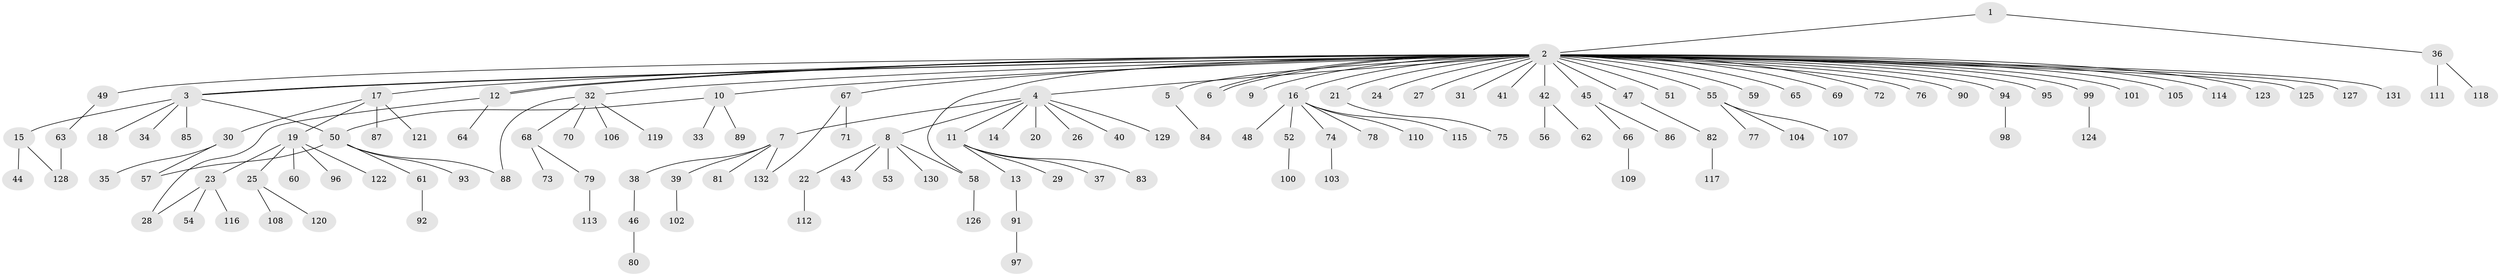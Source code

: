 // Generated by graph-tools (version 1.1) at 2025/49/03/09/25 03:49:52]
// undirected, 132 vertices, 141 edges
graph export_dot {
graph [start="1"]
  node [color=gray90,style=filled];
  1;
  2;
  3;
  4;
  5;
  6;
  7;
  8;
  9;
  10;
  11;
  12;
  13;
  14;
  15;
  16;
  17;
  18;
  19;
  20;
  21;
  22;
  23;
  24;
  25;
  26;
  27;
  28;
  29;
  30;
  31;
  32;
  33;
  34;
  35;
  36;
  37;
  38;
  39;
  40;
  41;
  42;
  43;
  44;
  45;
  46;
  47;
  48;
  49;
  50;
  51;
  52;
  53;
  54;
  55;
  56;
  57;
  58;
  59;
  60;
  61;
  62;
  63;
  64;
  65;
  66;
  67;
  68;
  69;
  70;
  71;
  72;
  73;
  74;
  75;
  76;
  77;
  78;
  79;
  80;
  81;
  82;
  83;
  84;
  85;
  86;
  87;
  88;
  89;
  90;
  91;
  92;
  93;
  94;
  95;
  96;
  97;
  98;
  99;
  100;
  101;
  102;
  103;
  104;
  105;
  106;
  107;
  108;
  109;
  110;
  111;
  112;
  113;
  114;
  115;
  116;
  117;
  118;
  119;
  120;
  121;
  122;
  123;
  124;
  125;
  126;
  127;
  128;
  129;
  130;
  131;
  132;
  1 -- 2;
  1 -- 36;
  2 -- 3;
  2 -- 3;
  2 -- 4;
  2 -- 5;
  2 -- 6;
  2 -- 6;
  2 -- 9;
  2 -- 10;
  2 -- 12;
  2 -- 12;
  2 -- 16;
  2 -- 17;
  2 -- 21;
  2 -- 24;
  2 -- 27;
  2 -- 31;
  2 -- 32;
  2 -- 41;
  2 -- 42;
  2 -- 45;
  2 -- 47;
  2 -- 49;
  2 -- 51;
  2 -- 55;
  2 -- 58;
  2 -- 59;
  2 -- 65;
  2 -- 67;
  2 -- 69;
  2 -- 72;
  2 -- 76;
  2 -- 90;
  2 -- 94;
  2 -- 95;
  2 -- 99;
  2 -- 101;
  2 -- 105;
  2 -- 114;
  2 -- 123;
  2 -- 125;
  2 -- 127;
  2 -- 131;
  3 -- 15;
  3 -- 18;
  3 -- 34;
  3 -- 50;
  3 -- 85;
  4 -- 7;
  4 -- 8;
  4 -- 11;
  4 -- 14;
  4 -- 20;
  4 -- 26;
  4 -- 40;
  4 -- 129;
  5 -- 84;
  7 -- 38;
  7 -- 39;
  7 -- 81;
  7 -- 132;
  8 -- 22;
  8 -- 43;
  8 -- 53;
  8 -- 58;
  8 -- 130;
  10 -- 33;
  10 -- 50;
  10 -- 89;
  11 -- 13;
  11 -- 29;
  11 -- 37;
  11 -- 83;
  12 -- 28;
  12 -- 64;
  13 -- 91;
  15 -- 44;
  15 -- 128;
  16 -- 48;
  16 -- 52;
  16 -- 74;
  16 -- 78;
  16 -- 110;
  16 -- 115;
  17 -- 19;
  17 -- 30;
  17 -- 87;
  17 -- 121;
  19 -- 23;
  19 -- 25;
  19 -- 60;
  19 -- 96;
  19 -- 122;
  21 -- 75;
  22 -- 112;
  23 -- 28;
  23 -- 54;
  23 -- 116;
  25 -- 108;
  25 -- 120;
  30 -- 35;
  30 -- 57;
  32 -- 68;
  32 -- 70;
  32 -- 88;
  32 -- 106;
  32 -- 119;
  36 -- 111;
  36 -- 118;
  38 -- 46;
  39 -- 102;
  42 -- 56;
  42 -- 62;
  45 -- 66;
  45 -- 86;
  46 -- 80;
  47 -- 82;
  49 -- 63;
  50 -- 57;
  50 -- 61;
  50 -- 88;
  50 -- 93;
  52 -- 100;
  55 -- 77;
  55 -- 104;
  55 -- 107;
  58 -- 126;
  61 -- 92;
  63 -- 128;
  66 -- 109;
  67 -- 71;
  67 -- 132;
  68 -- 73;
  68 -- 79;
  74 -- 103;
  79 -- 113;
  82 -- 117;
  91 -- 97;
  94 -- 98;
  99 -- 124;
}
